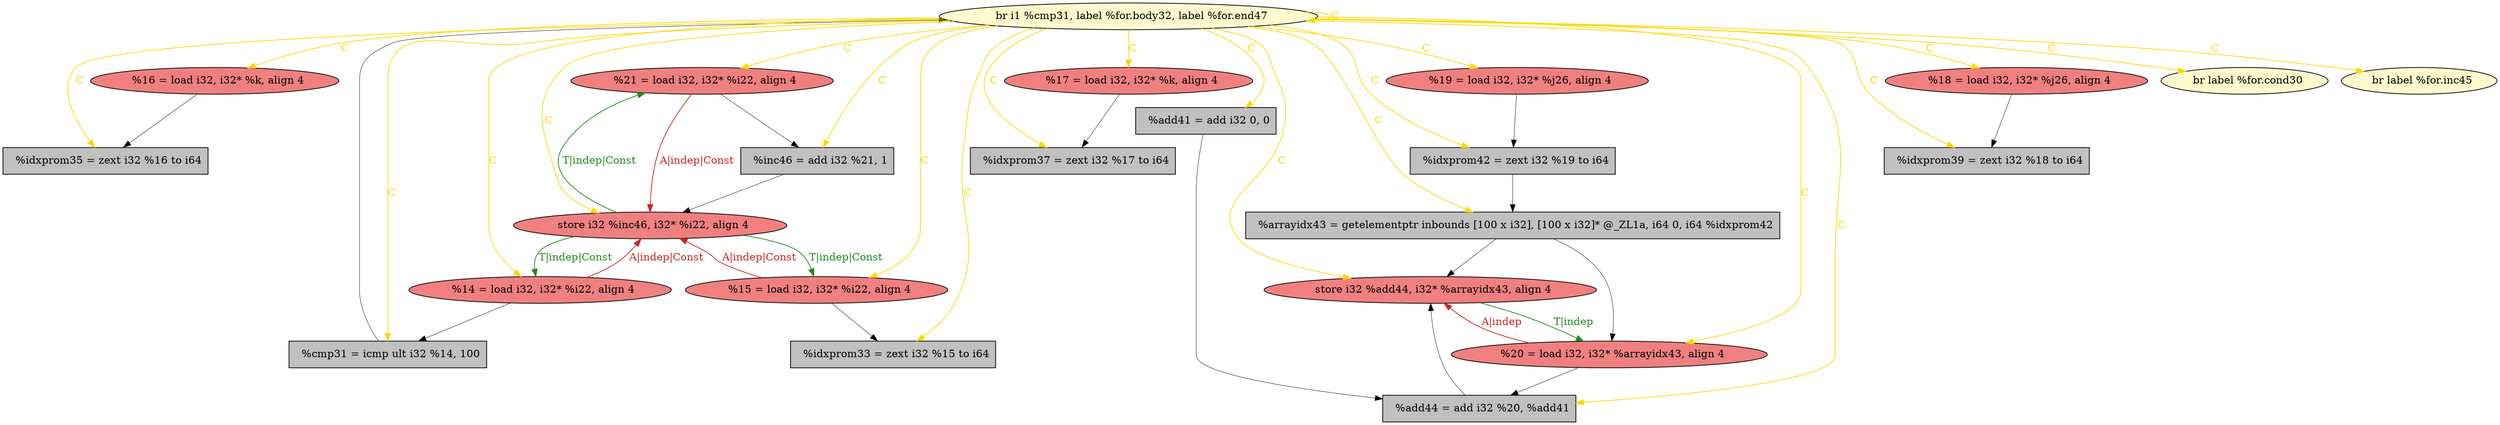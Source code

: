 
digraph G {


node1122 [fillcolor=grey,label="  %idxprom35 = zext i32 %16 to i64",shape=rectangle,style=filled ]
node1120 [fillcolor=lightcoral,label="  %21 = load i32, i32* %i22, align 4",shape=ellipse,style=filled ]
node1118 [fillcolor=lightcoral,label="  %14 = load i32, i32* %i22, align 4",shape=ellipse,style=filled ]
node1117 [fillcolor=grey,label="  %idxprom37 = zext i32 %17 to i64",shape=rectangle,style=filled ]
node1116 [fillcolor=lightcoral,label="  %17 = load i32, i32* %k, align 4",shape=ellipse,style=filled ]
node1114 [fillcolor=grey,label="  %cmp31 = icmp ult i32 %14, 100",shape=rectangle,style=filled ]
node1102 [fillcolor=lightcoral,label="  store i32 %add44, i32* %arrayidx43, align 4",shape=ellipse,style=filled ]
node1100 [fillcolor=lightcoral,label="  %19 = load i32, i32* %j26, align 4",shape=ellipse,style=filled ]
node1103 [fillcolor=lightcoral,label="  store i32 %inc46, i32* %i22, align 4",shape=ellipse,style=filled ]
node1101 [fillcolor=grey,label="  %idxprom39 = zext i32 %18 to i64",shape=rectangle,style=filled ]
node1110 [fillcolor=lemonchiffon,label="  br label %for.cond30",shape=ellipse,style=filled ]
node1104 [fillcolor=lightcoral,label="  %18 = load i32, i32* %j26, align 4",shape=ellipse,style=filled ]
node1106 [fillcolor=lemonchiffon,label="  br label %for.inc45",shape=ellipse,style=filled ]
node1107 [fillcolor=grey,label="  %idxprom42 = zext i32 %19 to i64",shape=rectangle,style=filled ]
node1109 [fillcolor=lightcoral,label="  %15 = load i32, i32* %i22, align 4",shape=ellipse,style=filled ]
node1119 [fillcolor=grey,label="  %add41 = add i32 0, 0",shape=rectangle,style=filled ]
node1105 [fillcolor=lightcoral,label="  %20 = load i32, i32* %arrayidx43, align 4",shape=ellipse,style=filled ]
node1108 [fillcolor=lightcoral,label="  %16 = load i32, i32* %k, align 4",shape=ellipse,style=filled ]
node1111 [fillcolor=grey,label="  %add44 = add i32 %20, %add41",shape=rectangle,style=filled ]
node1121 [fillcolor=grey,label="  %arrayidx43 = getelementptr inbounds [100 x i32], [100 x i32]* @_ZL1a, i64 0, i64 %idxprom42",shape=rectangle,style=filled ]
node1112 [fillcolor=grey,label="  %inc46 = add i32 %21, 1",shape=rectangle,style=filled ]
node1113 [fillcolor=lemonchiffon,label="  br i1 %cmp31, label %for.body32, label %for.end47",shape=ellipse,style=filled ]
node1115 [fillcolor=grey,label="  %idxprom33 = zext i32 %15 to i64",shape=rectangle,style=filled ]

node1113->node1122 [style=solid,color=gold,label="C",penwidth=1.0,fontcolor=gold ]
node1113->node1107 [style=solid,color=gold,label="C",penwidth=1.0,fontcolor=gold ]
node1113->node1108 [style=solid,color=gold,label="C",penwidth=1.0,fontcolor=gold ]
node1111->node1102 [style=solid,color=black,label="",penwidth=0.5,fontcolor=black ]
node1103->node1120 [style=solid,color=forestgreen,label="T|indep|Const",penwidth=1.0,fontcolor=forestgreen ]
node1120->node1103 [style=solid,color=firebrick3,label="A|indep|Const",penwidth=1.0,fontcolor=firebrick3 ]
node1119->node1111 [style=solid,color=black,label="",penwidth=0.5,fontcolor=black ]
node1118->node1103 [style=solid,color=firebrick3,label="A|indep|Const",penwidth=1.0,fontcolor=firebrick3 ]
node1113->node1105 [style=solid,color=gold,label="C",penwidth=1.0,fontcolor=gold ]
node1109->node1115 [style=solid,color=black,label="",penwidth=0.5,fontcolor=black ]
node1107->node1121 [style=solid,color=black,label="",penwidth=0.5,fontcolor=black ]
node1105->node1111 [style=solid,color=black,label="",penwidth=0.5,fontcolor=black ]
node1103->node1109 [style=solid,color=forestgreen,label="T|indep|Const",penwidth=1.0,fontcolor=forestgreen ]
node1113->node1114 [style=solid,color=gold,label="C",penwidth=1.0,fontcolor=gold ]
node1113->node1113 [style=solid,color=gold,label="C",penwidth=1.0,fontcolor=gold ]
node1113->node1115 [style=solid,color=gold,label="C",penwidth=1.0,fontcolor=gold ]
node1112->node1103 [style=solid,color=black,label="",penwidth=0.5,fontcolor=black ]
node1113->node1109 [style=solid,color=gold,label="C",penwidth=1.0,fontcolor=gold ]
node1114->node1113 [style=solid,color=black,label="",penwidth=0.5,fontcolor=black ]
node1120->node1112 [style=solid,color=black,label="",penwidth=0.5,fontcolor=black ]
node1116->node1117 [style=solid,color=black,label="",penwidth=0.5,fontcolor=black ]
node1113->node1102 [style=solid,color=gold,label="C",penwidth=1.0,fontcolor=gold ]
node1113->node1111 [style=solid,color=gold,label="C",penwidth=1.0,fontcolor=gold ]
node1113->node1118 [style=solid,color=gold,label="C",penwidth=1.0,fontcolor=gold ]
node1113->node1100 [style=solid,color=gold,label="C",penwidth=1.0,fontcolor=gold ]
node1113->node1119 [style=solid,color=gold,label="C",penwidth=1.0,fontcolor=gold ]
node1113->node1104 [style=solid,color=gold,label="C",penwidth=1.0,fontcolor=gold ]
node1104->node1101 [style=solid,color=black,label="",penwidth=0.5,fontcolor=black ]
node1121->node1102 [style=solid,color=black,label="",penwidth=0.5,fontcolor=black ]
node1118->node1114 [style=solid,color=black,label="",penwidth=0.5,fontcolor=black ]
node1109->node1103 [style=solid,color=firebrick3,label="A|indep|Const",penwidth=1.0,fontcolor=firebrick3 ]
node1102->node1105 [style=solid,color=forestgreen,label="T|indep",penwidth=1.0,fontcolor=forestgreen ]
node1113->node1116 [style=solid,color=gold,label="C",penwidth=1.0,fontcolor=gold ]
node1113->node1106 [style=solid,color=gold,label="C",penwidth=1.0,fontcolor=gold ]
node1113->node1103 [style=solid,color=gold,label="C",penwidth=1.0,fontcolor=gold ]
node1113->node1121 [style=solid,color=gold,label="C",penwidth=1.0,fontcolor=gold ]
node1100->node1107 [style=solid,color=black,label="",penwidth=0.5,fontcolor=black ]
node1113->node1101 [style=solid,color=gold,label="C",penwidth=1.0,fontcolor=gold ]
node1121->node1105 [style=solid,color=black,label="",penwidth=0.5,fontcolor=black ]
node1105->node1102 [style=solid,color=firebrick3,label="A|indep",penwidth=1.0,fontcolor=firebrick3 ]
node1108->node1122 [style=solid,color=black,label="",penwidth=0.5,fontcolor=black ]
node1113->node1117 [style=solid,color=gold,label="C",penwidth=1.0,fontcolor=gold ]
node1113->node1120 [style=solid,color=gold,label="C",penwidth=1.0,fontcolor=gold ]
node1103->node1118 [style=solid,color=forestgreen,label="T|indep|Const",penwidth=1.0,fontcolor=forestgreen ]
node1113->node1110 [style=solid,color=gold,label="C",penwidth=1.0,fontcolor=gold ]
node1113->node1112 [style=solid,color=gold,label="C",penwidth=1.0,fontcolor=gold ]


}
